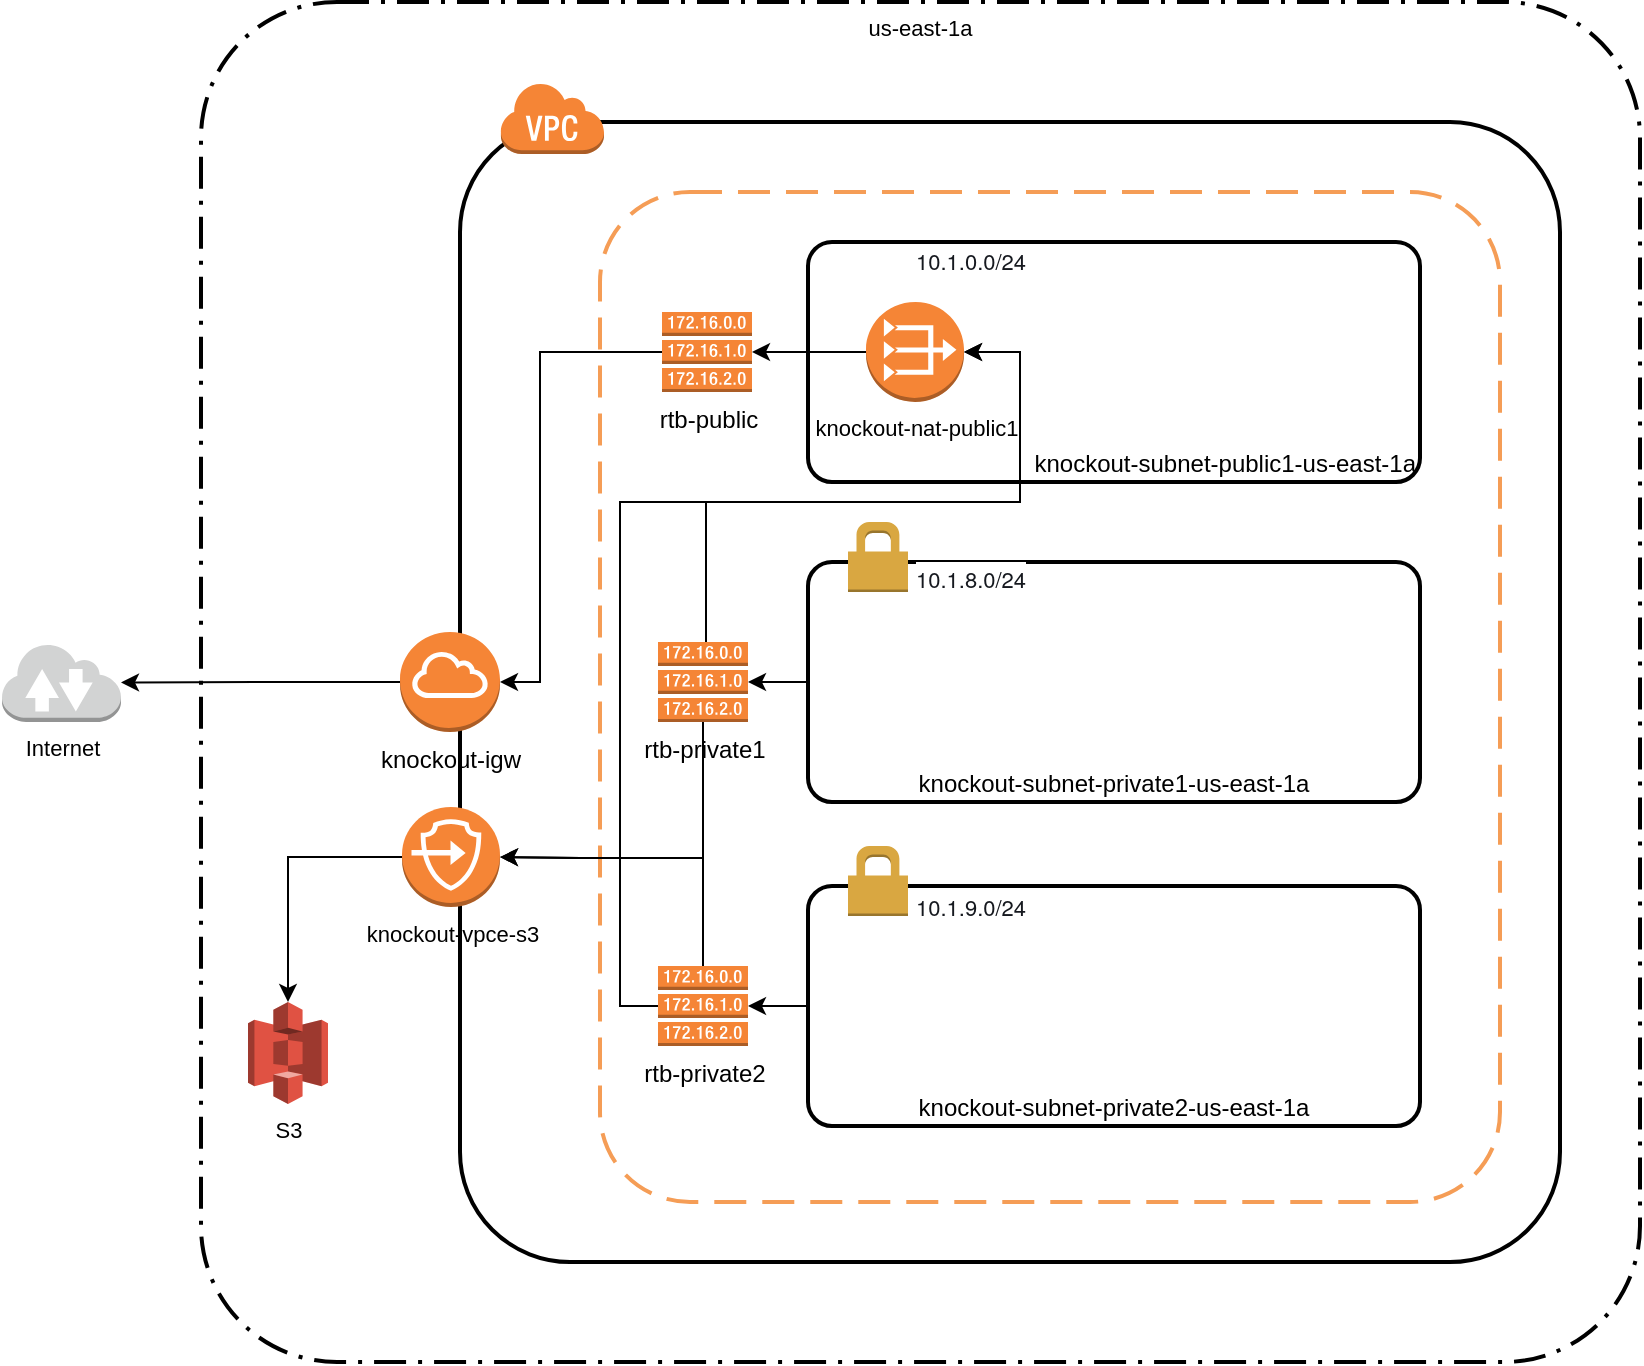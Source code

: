 <mxfile version="20.0.4" type="github">
  <diagram id="C6lLSABtp-0d-aHHRktV" name="Page-1">
    <mxGraphModel dx="1644" dy="1684" grid="1" gridSize="10" guides="1" tooltips="1" connect="1" arrows="1" fold="1" page="1" pageScale="1" pageWidth="827" pageHeight="1169" math="0" shadow="0">
      <root>
        <mxCell id="0" />
        <mxCell id="1" parent="0" />
        <mxCell id="lQkfMoKmeb9Hs0Kme1Yj-1" value="" style="rounded=1;arcSize=10;dashed=0;fillColor=none;gradientColor=none;strokeWidth=2;" vertex="1" parent="1">
          <mxGeometry x="50" y="40" width="550" height="570" as="geometry" />
        </mxCell>
        <mxCell id="lQkfMoKmeb9Hs0Kme1Yj-2" value="" style="dashed=0;html=1;shape=mxgraph.aws3.virtual_private_cloud;fillColor=#F58536;gradientColor=none;dashed=0;" vertex="1" parent="1">
          <mxGeometry x="70" y="20" width="52" height="36" as="geometry" />
        </mxCell>
        <mxCell id="lQkfMoKmeb9Hs0Kme1Yj-4" value="" style="rounded=1;arcSize=10;dashed=1;strokeColor=#F59D56;fillColor=none;gradientColor=none;dashPattern=8 4;strokeWidth=2;verticalAlign=top;" vertex="1" parent="1">
          <mxGeometry x="120" y="75" width="450" height="505" as="geometry" />
        </mxCell>
        <mxCell id="lQkfMoKmeb9Hs0Kme1Yj-6" value="knockout-subnet-public1-us-east-1a" style="rounded=1;arcSize=10;dashed=0;fillColor=none;gradientColor=none;strokeWidth=2;verticalAlign=bottom;align=right;" vertex="1" parent="1">
          <mxGeometry x="224" y="100" width="306" height="120" as="geometry" />
        </mxCell>
        <mxCell id="lQkfMoKmeb9Hs0Kme1Yj-42" style="edgeStyle=orthogonalEdgeStyle;rounded=0;orthogonalLoop=1;jettySize=auto;html=1;entryX=1;entryY=0.5;entryDx=0;entryDy=0;entryPerimeter=0;fontSize=11;" edge="1" parent="1" source="lQkfMoKmeb9Hs0Kme1Yj-8" target="lQkfMoKmeb9Hs0Kme1Yj-20">
          <mxGeometry relative="1" as="geometry" />
        </mxCell>
        <mxCell id="lQkfMoKmeb9Hs0Kme1Yj-8" value="knockout-subnet-private1-us-east-1a" style="rounded=1;arcSize=10;dashed=0;fillColor=none;gradientColor=none;strokeWidth=2;verticalAlign=bottom;align=center;" vertex="1" parent="1">
          <mxGeometry x="224" y="260" width="306" height="120" as="geometry" />
        </mxCell>
        <mxCell id="lQkfMoKmeb9Hs0Kme1Yj-9" value="" style="dashed=0;html=1;shape=mxgraph.aws3.permissions;fillColor=#D9A741;gradientColor=none;dashed=0;" vertex="1" parent="1">
          <mxGeometry x="244" y="240" width="30" height="35" as="geometry" />
        </mxCell>
        <mxCell id="lQkfMoKmeb9Hs0Kme1Yj-43" style="edgeStyle=orthogonalEdgeStyle;rounded=0;orthogonalLoop=1;jettySize=auto;html=1;entryX=1;entryY=0.5;entryDx=0;entryDy=0;entryPerimeter=0;fontSize=11;" edge="1" parent="1" source="lQkfMoKmeb9Hs0Kme1Yj-10" target="lQkfMoKmeb9Hs0Kme1Yj-18">
          <mxGeometry relative="1" as="geometry" />
        </mxCell>
        <mxCell id="lQkfMoKmeb9Hs0Kme1Yj-10" value="knockout-subnet-private2-us-east-1a" style="rounded=1;arcSize=10;dashed=0;fillColor=none;gradientColor=none;strokeWidth=2;verticalAlign=bottom;align=center;" vertex="1" parent="1">
          <mxGeometry x="224" y="422" width="306" height="120" as="geometry" />
        </mxCell>
        <mxCell id="lQkfMoKmeb9Hs0Kme1Yj-11" value="" style="dashed=0;html=1;shape=mxgraph.aws3.permissions;fillColor=#D9A741;gradientColor=none;dashed=0;" vertex="1" parent="1">
          <mxGeometry x="244" y="402" width="30" height="35" as="geometry" />
        </mxCell>
        <mxCell id="lQkfMoKmeb9Hs0Kme1Yj-40" style="edgeStyle=orthogonalEdgeStyle;rounded=0;orthogonalLoop=1;jettySize=auto;html=1;fontSize=11;" edge="1" parent="1" source="lQkfMoKmeb9Hs0Kme1Yj-17" target="lQkfMoKmeb9Hs0Kme1Yj-35">
          <mxGeometry relative="1" as="geometry" />
        </mxCell>
        <mxCell id="lQkfMoKmeb9Hs0Kme1Yj-17" value="knockout-igw" style="outlineConnect=0;dashed=0;verticalLabelPosition=bottom;verticalAlign=top;align=center;html=1;shape=mxgraph.aws3.internet_gateway;fillColor=#F58536;gradientColor=none;" vertex="1" parent="1">
          <mxGeometry x="20" y="295" width="50" height="50" as="geometry" />
        </mxCell>
        <mxCell id="lQkfMoKmeb9Hs0Kme1Yj-45" style="edgeStyle=orthogonalEdgeStyle;rounded=0;orthogonalLoop=1;jettySize=auto;html=1;entryX=1;entryY=0.5;entryDx=0;entryDy=0;entryPerimeter=0;fontSize=11;" edge="1" parent="1" source="lQkfMoKmeb9Hs0Kme1Yj-18" target="lQkfMoKmeb9Hs0Kme1Yj-31">
          <mxGeometry relative="1" as="geometry">
            <Array as="points">
              <mxPoint x="130" y="482" />
              <mxPoint x="130" y="230" />
              <mxPoint x="330" y="230" />
              <mxPoint x="330" y="155" />
            </Array>
          </mxGeometry>
        </mxCell>
        <mxCell id="lQkfMoKmeb9Hs0Kme1Yj-47" style="edgeStyle=orthogonalEdgeStyle;rounded=0;orthogonalLoop=1;jettySize=auto;html=1;entryX=1;entryY=0.5;entryDx=0;entryDy=0;entryPerimeter=0;fontSize=11;" edge="1" parent="1" source="lQkfMoKmeb9Hs0Kme1Yj-18" target="lQkfMoKmeb9Hs0Kme1Yj-46">
          <mxGeometry relative="1" as="geometry">
            <Array as="points">
              <mxPoint x="172" y="408" />
              <mxPoint x="110" y="408" />
            </Array>
          </mxGeometry>
        </mxCell>
        <mxCell id="lQkfMoKmeb9Hs0Kme1Yj-18" value="rtb-private2" style="outlineConnect=0;dashed=0;verticalLabelPosition=bottom;verticalAlign=top;align=center;html=1;shape=mxgraph.aws3.route_table;fillColor=#F58536;gradientColor=none;" vertex="1" parent="1">
          <mxGeometry x="149" y="462" width="45" height="40" as="geometry" />
        </mxCell>
        <mxCell id="lQkfMoKmeb9Hs0Kme1Yj-41" style="edgeStyle=orthogonalEdgeStyle;rounded=0;orthogonalLoop=1;jettySize=auto;html=1;entryX=1;entryY=0.5;entryDx=0;entryDy=0;entryPerimeter=0;fontSize=11;" edge="1" parent="1" source="lQkfMoKmeb9Hs0Kme1Yj-20" target="lQkfMoKmeb9Hs0Kme1Yj-31">
          <mxGeometry relative="1" as="geometry">
            <Array as="points">
              <mxPoint x="173" y="230" />
              <mxPoint x="330" y="230" />
              <mxPoint x="330" y="155" />
            </Array>
          </mxGeometry>
        </mxCell>
        <mxCell id="lQkfMoKmeb9Hs0Kme1Yj-51" style="edgeStyle=orthogonalEdgeStyle;rounded=0;orthogonalLoop=1;jettySize=auto;html=1;entryX=1;entryY=0.5;entryDx=0;entryDy=0;entryPerimeter=0;fontSize=11;" edge="1" parent="1" source="lQkfMoKmeb9Hs0Kme1Yj-20" target="lQkfMoKmeb9Hs0Kme1Yj-46">
          <mxGeometry relative="1" as="geometry">
            <Array as="points">
              <mxPoint x="172" y="408" />
              <mxPoint x="110" y="408" />
            </Array>
          </mxGeometry>
        </mxCell>
        <mxCell id="lQkfMoKmeb9Hs0Kme1Yj-20" value="rtb-private1" style="outlineConnect=0;dashed=0;verticalLabelPosition=bottom;verticalAlign=top;align=center;html=1;shape=mxgraph.aws3.route_table;fillColor=#F58536;gradientColor=none;" vertex="1" parent="1">
          <mxGeometry x="149" y="300" width="45" height="40" as="geometry" />
        </mxCell>
        <mxCell id="lQkfMoKmeb9Hs0Kme1Yj-37" style="edgeStyle=orthogonalEdgeStyle;rounded=0;orthogonalLoop=1;jettySize=auto;html=1;entryX=1;entryY=0.5;entryDx=0;entryDy=0;entryPerimeter=0;fontSize=11;" edge="1" parent="1" source="lQkfMoKmeb9Hs0Kme1Yj-21" target="lQkfMoKmeb9Hs0Kme1Yj-17">
          <mxGeometry relative="1" as="geometry">
            <Array as="points">
              <mxPoint x="90" y="155" />
              <mxPoint x="90" y="320" />
            </Array>
          </mxGeometry>
        </mxCell>
        <mxCell id="lQkfMoKmeb9Hs0Kme1Yj-21" value="rtb-public" style="outlineConnect=0;dashed=0;verticalLabelPosition=bottom;verticalAlign=top;align=center;html=1;shape=mxgraph.aws3.route_table;fillColor=#F58536;gradientColor=none;" vertex="1" parent="1">
          <mxGeometry x="151" y="135" width="45" height="40" as="geometry" />
        </mxCell>
        <mxCell id="lQkfMoKmeb9Hs0Kme1Yj-22" value="&lt;meta charset=&quot;utf-8&quot; style=&quot;font-size: 11px;&quot;&gt;&lt;span style=&quot;color: rgb(22, 25, 31); font-family: &amp;quot;Amazon Ember&amp;quot;, &amp;quot;Helvetica Neue&amp;quot;, Roboto, Arial, sans-serif; font-size: 11px; font-style: normal; font-variant-ligatures: normal; font-variant-caps: normal; font-weight: 400; letter-spacing: normal; orphans: 2; text-align: start; text-indent: 0px; text-transform: none; widows: 2; word-spacing: 0px; -webkit-text-stroke-width: 0px; background-color: rgb(255, 255, 255); text-decoration-thickness: initial; text-decoration-style: initial; text-decoration-color: initial; float: none; display: inline !important;&quot;&gt;10.1.8.0/24&lt;/span&gt;" style="text;whiteSpace=wrap;html=1;fontSize=11;" vertex="1" parent="1">
          <mxGeometry x="276" y="255" width="100" height="40" as="geometry" />
        </mxCell>
        <mxCell id="lQkfMoKmeb9Hs0Kme1Yj-23" value="&lt;meta charset=&quot;utf-8&quot; style=&quot;font-size: 11px;&quot;&gt;&lt;span style=&quot;color: rgb(22, 25, 31); font-family: &amp;quot;Amazon Ember&amp;quot;, &amp;quot;Helvetica Neue&amp;quot;, Roboto, Arial, sans-serif; font-size: 11px; font-style: normal; font-variant-ligatures: normal; font-variant-caps: normal; font-weight: 400; letter-spacing: normal; orphans: 2; text-align: start; text-indent: 0px; text-transform: none; widows: 2; word-spacing: 0px; -webkit-text-stroke-width: 0px; background-color: rgb(255, 255, 255); text-decoration-thickness: initial; text-decoration-style: initial; text-decoration-color: initial; float: none; display: inline !important;&quot;&gt;10.1.9.0/24&lt;/span&gt;" style="text;whiteSpace=wrap;html=1;fontSize=11;" vertex="1" parent="1">
          <mxGeometry x="276" y="419" width="100" height="40" as="geometry" />
        </mxCell>
        <mxCell id="lQkfMoKmeb9Hs0Kme1Yj-24" value="&lt;meta charset=&quot;utf-8&quot; style=&quot;font-size: 11px;&quot;&gt;&lt;span style=&quot;color: rgb(22, 25, 31); font-family: &amp;quot;Amazon Ember&amp;quot;, &amp;quot;Helvetica Neue&amp;quot;, Roboto, Arial, sans-serif; font-size: 11px; font-style: normal; font-variant-ligatures: normal; font-variant-caps: normal; font-weight: 400; letter-spacing: normal; orphans: 2; text-align: start; text-indent: 0px; text-transform: none; widows: 2; word-spacing: 0px; -webkit-text-stroke-width: 0px; background-color: rgb(255, 255, 255); text-decoration-thickness: initial; text-decoration-style: initial; text-decoration-color: initial; float: none; display: inline !important;&quot;&gt;10.1.0.0/24&lt;/span&gt;" style="text;whiteSpace=wrap;html=1;fontSize=11;" vertex="1" parent="1">
          <mxGeometry x="276" y="96" width="100" height="40" as="geometry" />
        </mxCell>
        <mxCell id="lQkfMoKmeb9Hs0Kme1Yj-38" style="edgeStyle=orthogonalEdgeStyle;rounded=0;orthogonalLoop=1;jettySize=auto;html=1;entryX=1;entryY=0.5;entryDx=0;entryDy=0;entryPerimeter=0;fontSize=11;" edge="1" parent="1" source="lQkfMoKmeb9Hs0Kme1Yj-31" target="lQkfMoKmeb9Hs0Kme1Yj-21">
          <mxGeometry relative="1" as="geometry" />
        </mxCell>
        <mxCell id="lQkfMoKmeb9Hs0Kme1Yj-31" value="knockout-nat-public1" style="outlineConnect=0;dashed=0;verticalLabelPosition=bottom;verticalAlign=top;align=center;html=1;shape=mxgraph.aws3.vpc_nat_gateway;fillColor=#F58536;gradientColor=none;fontSize=11;" vertex="1" parent="1">
          <mxGeometry x="253" y="130" width="49" height="50" as="geometry" />
        </mxCell>
        <mxCell id="lQkfMoKmeb9Hs0Kme1Yj-35" value="Internet" style="outlineConnect=0;dashed=0;verticalLabelPosition=bottom;verticalAlign=top;align=center;html=1;shape=mxgraph.aws3.internet_2;fillColor=#D2D3D3;gradientColor=none;fontSize=11;" vertex="1" parent="1">
          <mxGeometry x="-179" y="300.5" width="59.5" height="39.5" as="geometry" />
        </mxCell>
        <mxCell id="lQkfMoKmeb9Hs0Kme1Yj-53" style="edgeStyle=orthogonalEdgeStyle;rounded=0;orthogonalLoop=1;jettySize=auto;html=1;entryX=0.5;entryY=0;entryDx=0;entryDy=0;entryPerimeter=0;fontSize=11;" edge="1" parent="1" source="lQkfMoKmeb9Hs0Kme1Yj-46" target="lQkfMoKmeb9Hs0Kme1Yj-52">
          <mxGeometry relative="1" as="geometry" />
        </mxCell>
        <mxCell id="lQkfMoKmeb9Hs0Kme1Yj-46" value="knockout-vpce-s3" style="outlineConnect=0;dashed=0;verticalLabelPosition=bottom;verticalAlign=top;align=center;html=1;shape=mxgraph.aws3.endpoints;fillColor=#F58536;gradientColor=none;fontSize=11;" vertex="1" parent="1">
          <mxGeometry x="21" y="382.5" width="49" height="50" as="geometry" />
        </mxCell>
        <mxCell id="lQkfMoKmeb9Hs0Kme1Yj-54" value="us-east-1a" style="rounded=1;arcSize=10;dashed=1;fillColor=none;gradientColor=none;dashPattern=8 3 1 3;strokeWidth=2;fontSize=11;verticalAlign=top;align=center;" vertex="1" parent="1">
          <mxGeometry x="-79.5" y="-20" width="719.5" height="680" as="geometry" />
        </mxCell>
        <mxCell id="lQkfMoKmeb9Hs0Kme1Yj-52" value="S3" style="outlineConnect=0;dashed=0;verticalLabelPosition=bottom;verticalAlign=top;align=center;html=1;shape=mxgraph.aws3.s3;fillColor=#E05243;gradientColor=none;fontSize=11;" vertex="1" parent="1">
          <mxGeometry x="-56" y="480" width="40" height="51" as="geometry" />
        </mxCell>
      </root>
    </mxGraphModel>
  </diagram>
</mxfile>

